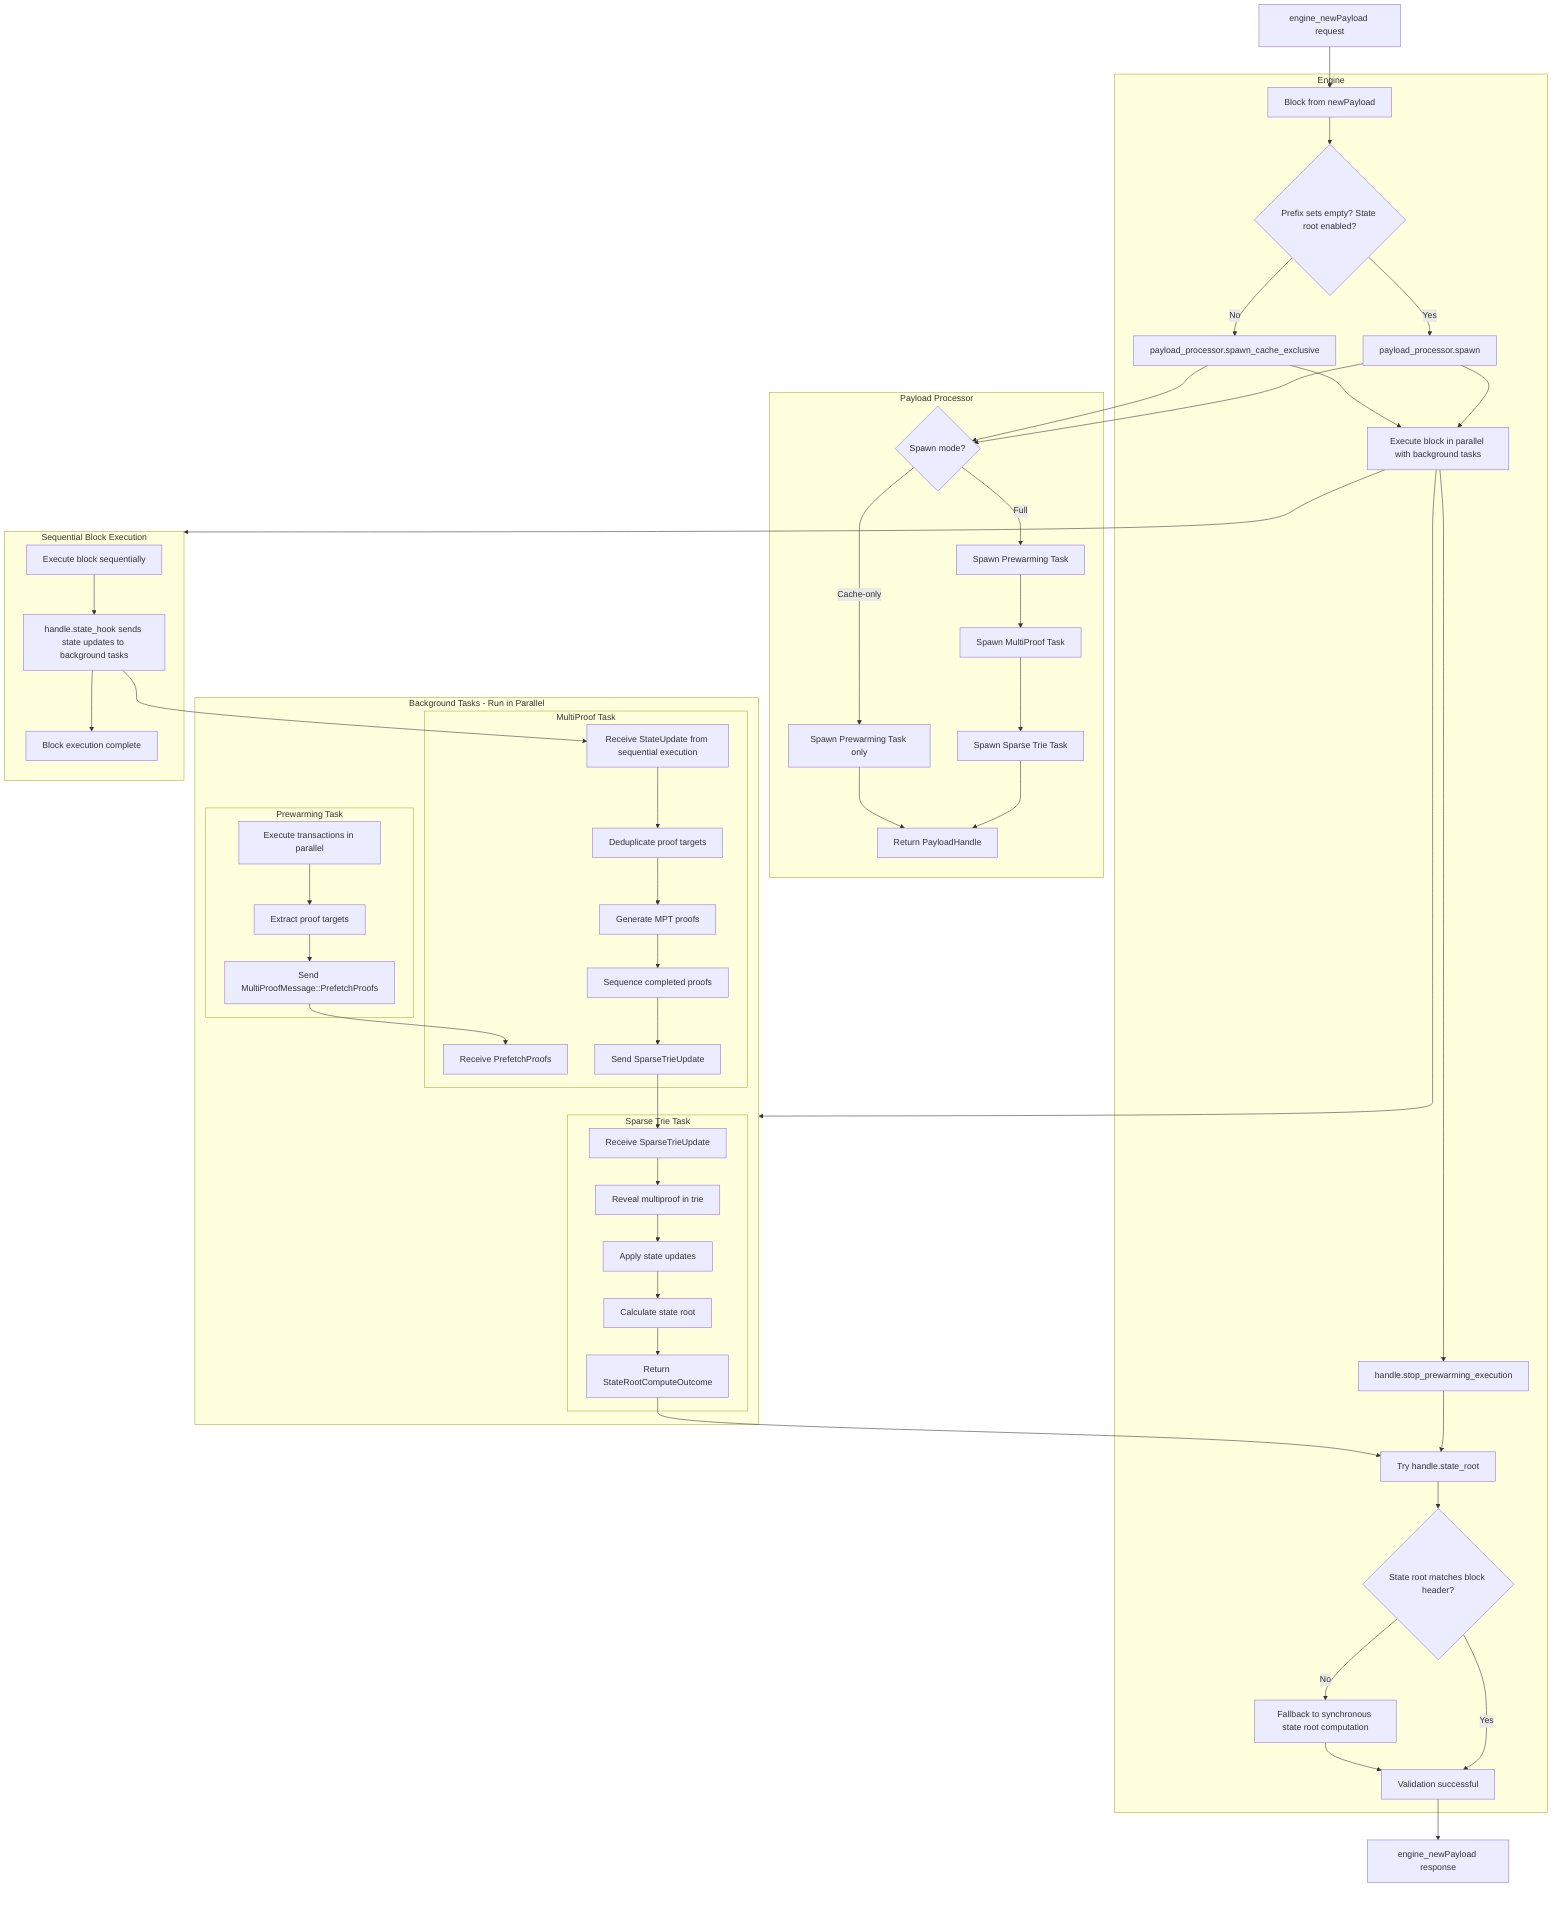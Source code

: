 flowchart TD
    subgraph Engine[Engine]
        Block[Block from newPayload]
        --> CheckConditions{Prefix sets empty? State root enabled?}
        CheckConditions -->|Yes| FullSpawn[payload_processor.spawn]
        CheckConditions -->|No| CacheOnlySpawn[payload_processor.spawn_cache_exclusive]
        
        FullSpawn --> ParallelExecution[Execute block in parallel with background tasks]
        CacheOnlySpawn --> ParallelExecution
        
        ParallelExecution --> StopPrewarming[handle.stop_prewarming_execution]
        StopPrewarming --> TryBackgroundRoot[Try handle.state_root]
        TryBackgroundRoot --> ValidateRoot{State root matches block header?}
        ValidateRoot -->|Yes| Success[Validation successful]
        ValidateRoot -->|No| FallbackSync[Fallback to synchronous state root computation]
        FallbackSync --> Success
    end

    subgraph PayloadProcessor[Payload Processor]
        ConditionalSpawn{Spawn mode?}
        ConditionalSpawn -->|Full| SpawnPrewarm[Spawn Prewarming Task]
        ConditionalSpawn -->|Cache-only| SpawnPrewarmOnly[Spawn Prewarming Task only]
        
        SpawnPrewarm --> SpawnMultiProof[Spawn MultiProof Task]
        SpawnMultiProof --> SpawnSparseTrie[Spawn Sparse Trie Task]
        SpawnSparseTrie --> ReturnHandle[Return PayloadHandle]
        SpawnPrewarmOnly --> ReturnHandle
    end

    subgraph BackgroundTasks[Background Tasks - Run in Parallel]
        subgraph PrewarmTask[Prewarming Task]
            PrewarmExecute[Execute transactions in parallel]
            --> ExtractTargets[Extract proof targets]
            --> SendPrefetch[Send MultiProofMessage::PrefetchProofs]
        end

        subgraph MultiProofTask[MultiProof Task]
            ReceivePrefetch[Receive PrefetchProofs]
            ReceiveStateUpdate[Receive StateUpdate from sequential execution]
            --> DeduplicateTargets[Deduplicate proof targets]
            --> GenerateProofs[Generate MPT proofs]
            --> SequenceProofs[Sequence completed proofs]
            --> SendSparseUpdate[Send SparseTrieUpdate]
        end

        subgraph SparseTrieTask[Sparse Trie Task]
            ReceiveUpdates[Receive SparseTrieUpdate]
            --> RevealProofs[Reveal multiproof in trie]
            --> ApplyUpdates[Apply state updates]
            --> CalculateRoot[Calculate state root]
            --> ReturnOutcome[Return StateRootComputeOutcome]
        end
    end

    subgraph SequentialExecution[Sequential Block Execution]
        ExecuteBlock[Execute block sequentially]
        --> StateHook[handle.state_hook sends state updates to background tasks]
        --> BlockComplete[Block execution complete]
    end

    newPayloadRequest[engine_newPayload request] --> Block
    FullSpawn --> ConditionalSpawn
    CacheOnlySpawn --> ConditionalSpawn
    ParallelExecution --> BackgroundTasks
    ParallelExecution --> SequentialExecution
    
    SendPrefetch --> ReceivePrefetch
    StateHook --> ReceiveStateUpdate
    SendSparseUpdate --> ReceiveUpdates
    ReturnOutcome --> TryBackgroundRoot
    Success --> newPayloadResponse[engine_newPayload response]